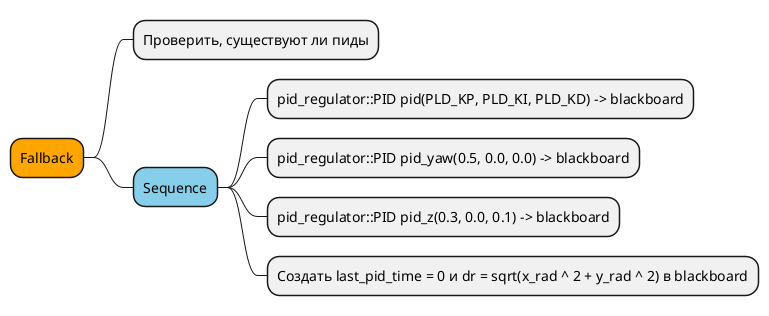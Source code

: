 @startmindmap
*[#Orange] Fallback
    * Проверить, существуют ли пиды
    *[#SkyBlue] Sequence
        * pid_regulator::PID pid(PLD_KP, PLD_KI, PLD_KD) -> blackboard
        * pid_regulator::PID pid_yaw(0.5, 0.0, 0.0) -> blackboard
        * pid_regulator::PID pid_z(0.3, 0.0, 0.1) -> blackboard
        * Создать last_pid_time = 0 и dr = sqrt(x_rad ^ 2 + y_rad ^ 2) в blackboard
@endmindmap